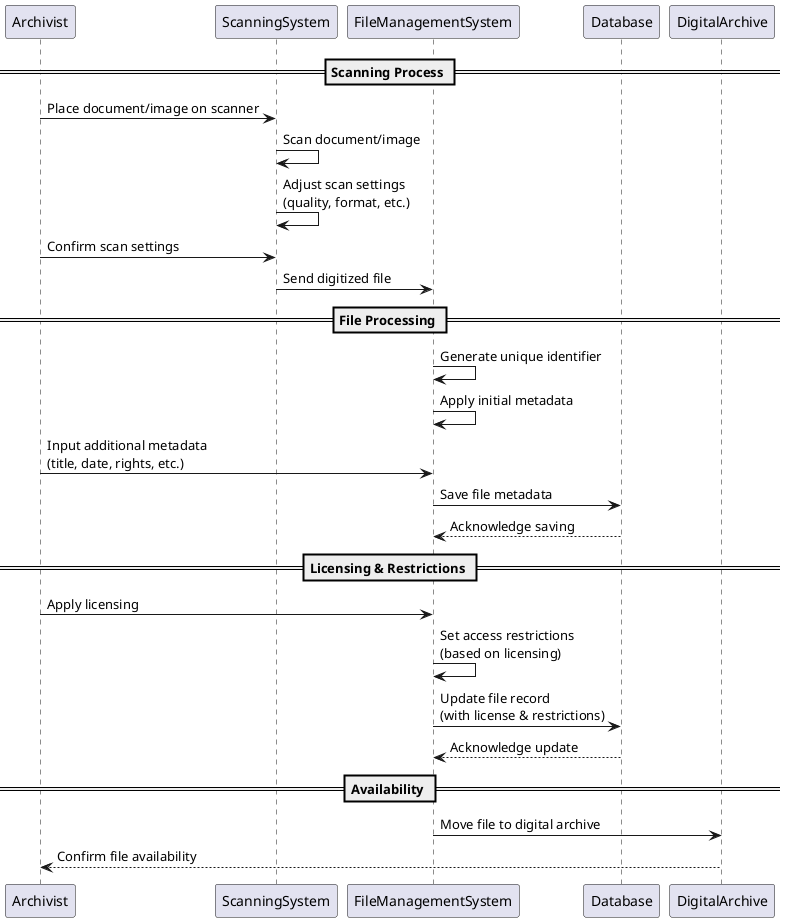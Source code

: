 @startuml

participant Archivist
participant "ScanningSystem" as Scan
participant "FileManagementSystem" as FMS
participant "Database" as DB
participant "DigitalArchive" as DA

== Scanning Process ==
Archivist -> Scan : Place document/image on scanner
Scan -> Scan : Scan document/image
Scan -> Scan : Adjust scan settings\n(quality, format, etc.)
Archivist -> Scan : Confirm scan settings
Scan -> FMS : Send digitized file

== File Processing ==
FMS -> FMS : Generate unique identifier
FMS -> FMS : Apply initial metadata
Archivist -> FMS : Input additional metadata\n(title, date, rights, etc.)
FMS -> DB : Save file metadata
DB --> FMS : Acknowledge saving

== Licensing & Restrictions ==
Archivist -> FMS : Apply licensing
FMS -> FMS : Set access restrictions\n(based on licensing)
FMS -> DB : Update file record\n(with license & restrictions)
DB --> FMS : Acknowledge update

== Availability ==
FMS -> DA : Move file to digital archive
DA --> Archivist : Confirm file availability

@enduml